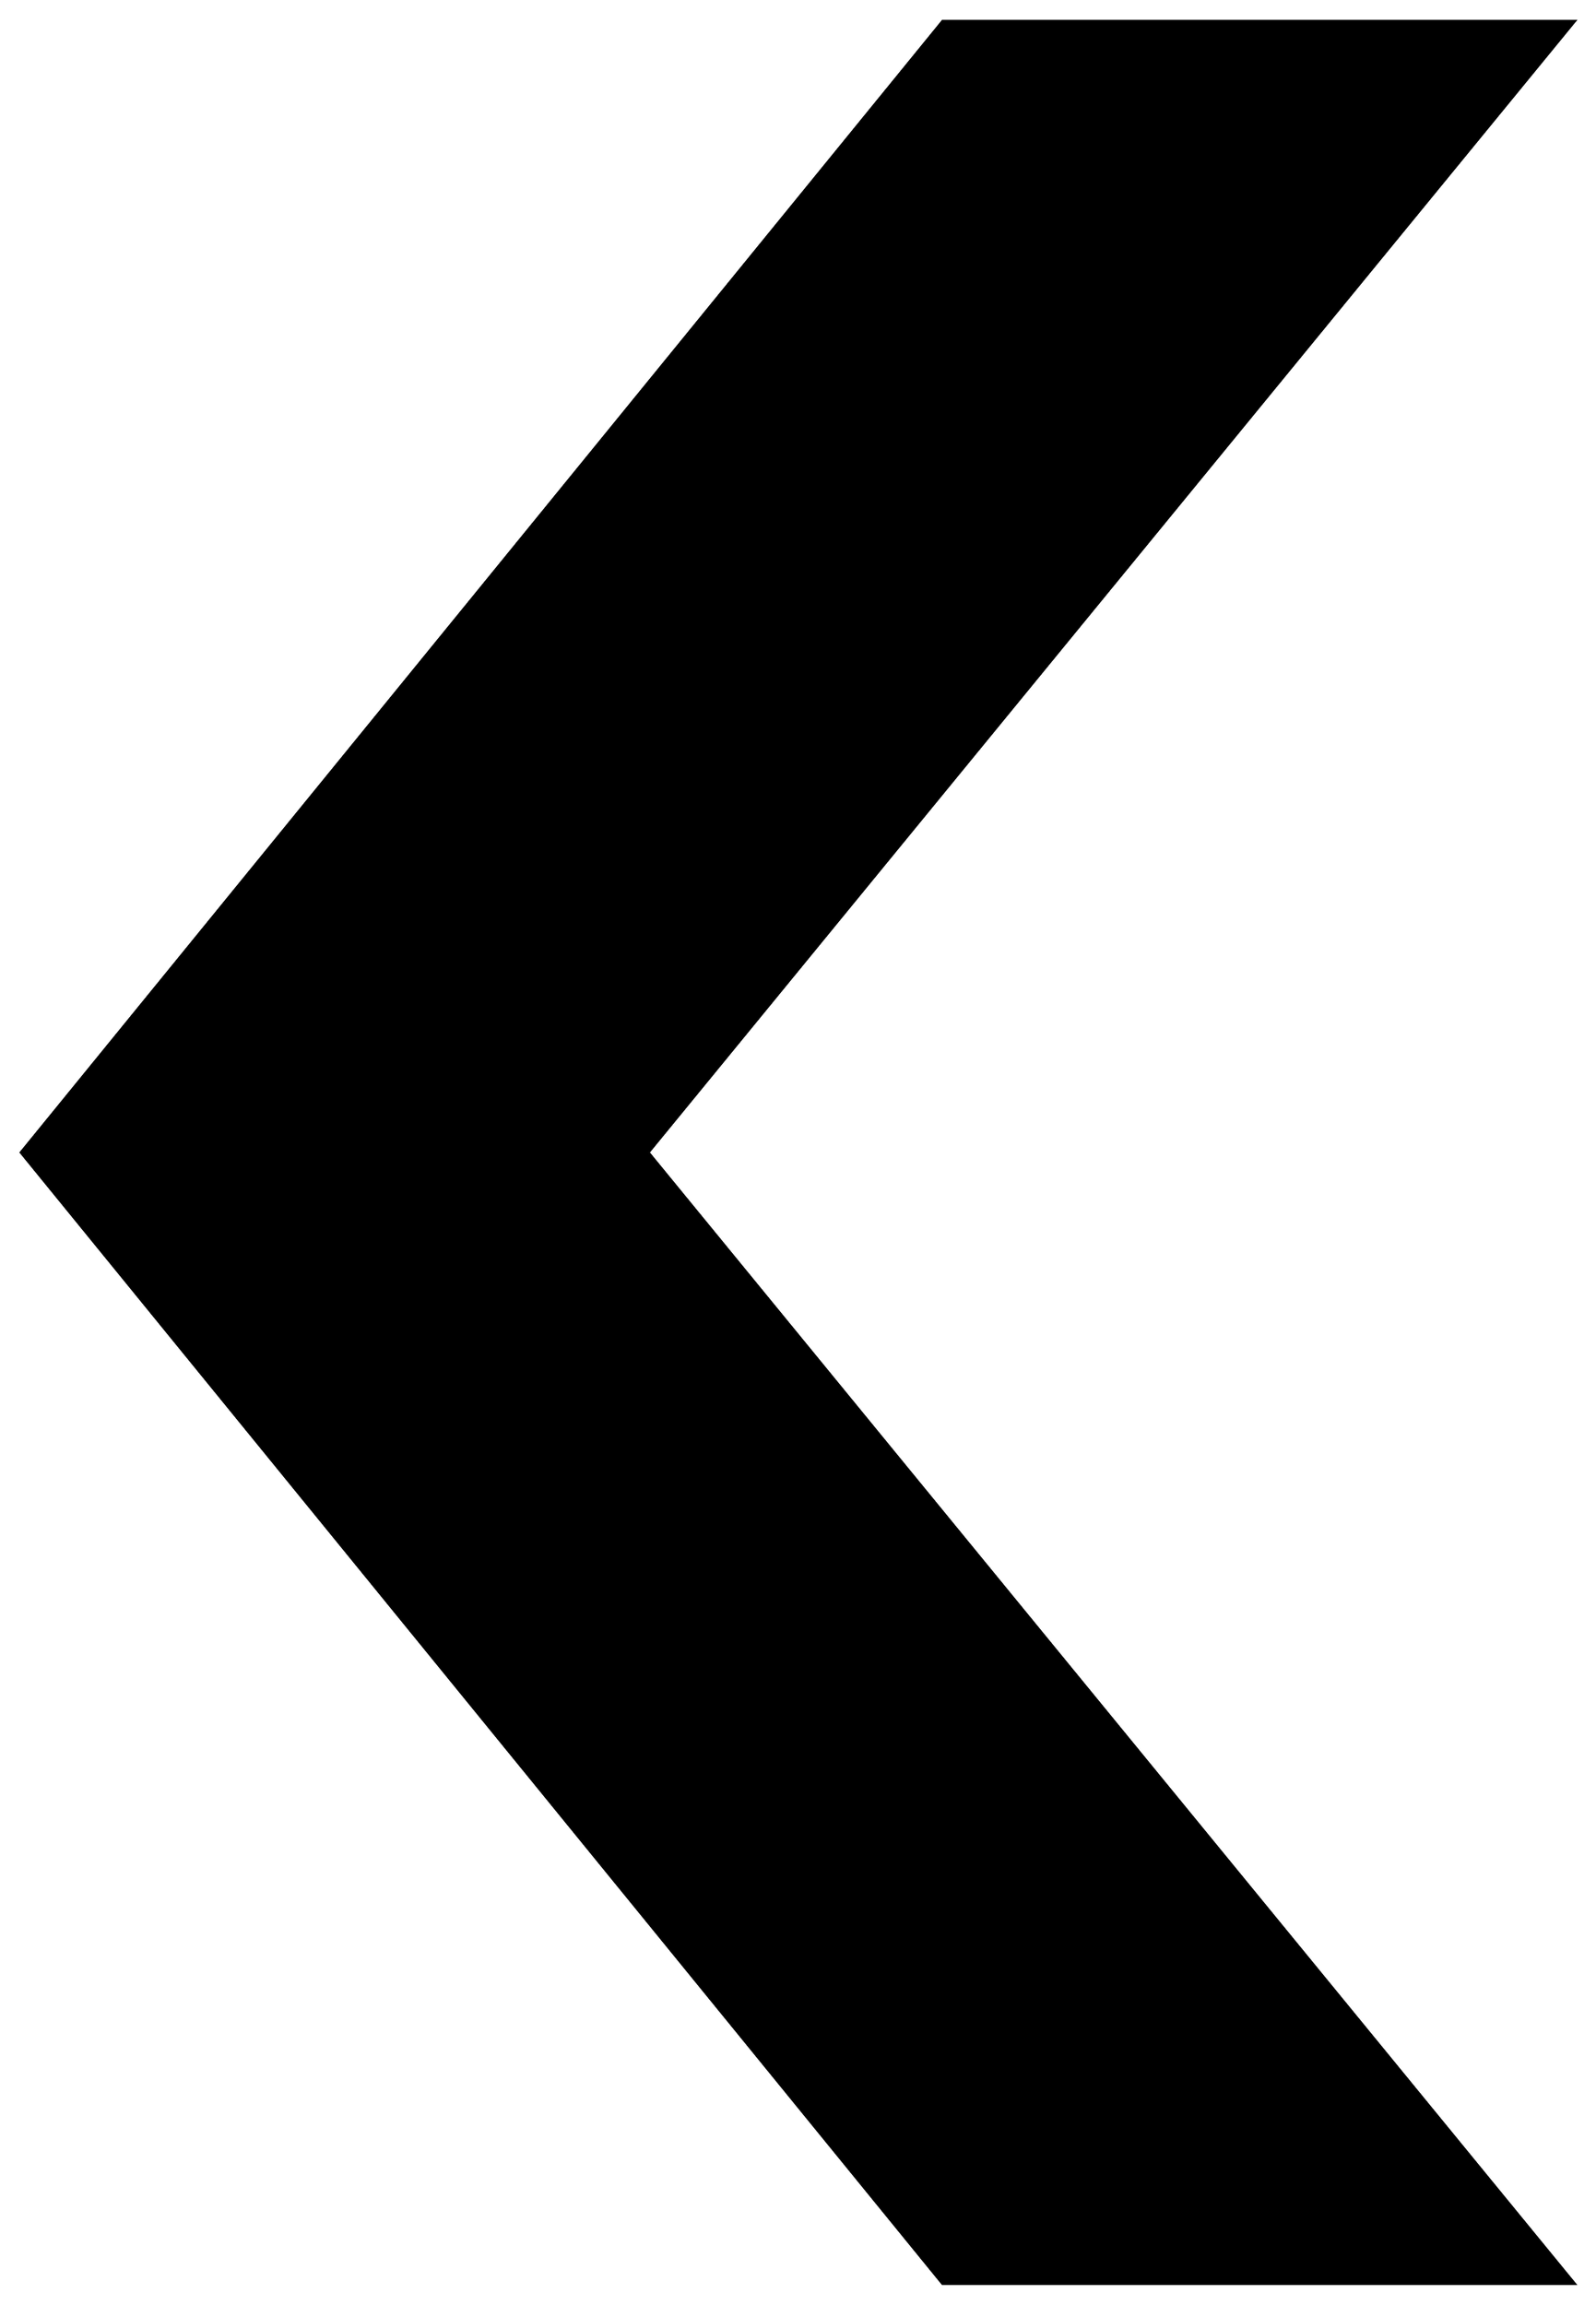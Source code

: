 


\begin{tikzpicture}[y=0.80pt, x=0.80pt, yscale=-1.0, xscale=1.0, inner sep=0pt, outer sep=0pt]
\begin{scope}[shift={(100.0,1706.0)},nonzero rule]
  \path[draw=.,fill=.,line width=1.600pt] (1016.0,131.0) --
    (618.0,131.0) -- (37.0,-582.0) -- (618.0,-1295.0) --
    (1016.0,-1295.0) -- (432.0,-582.0) -- (1016.0,131.0) --
    cycle;
\end{scope}

\end{tikzpicture}

